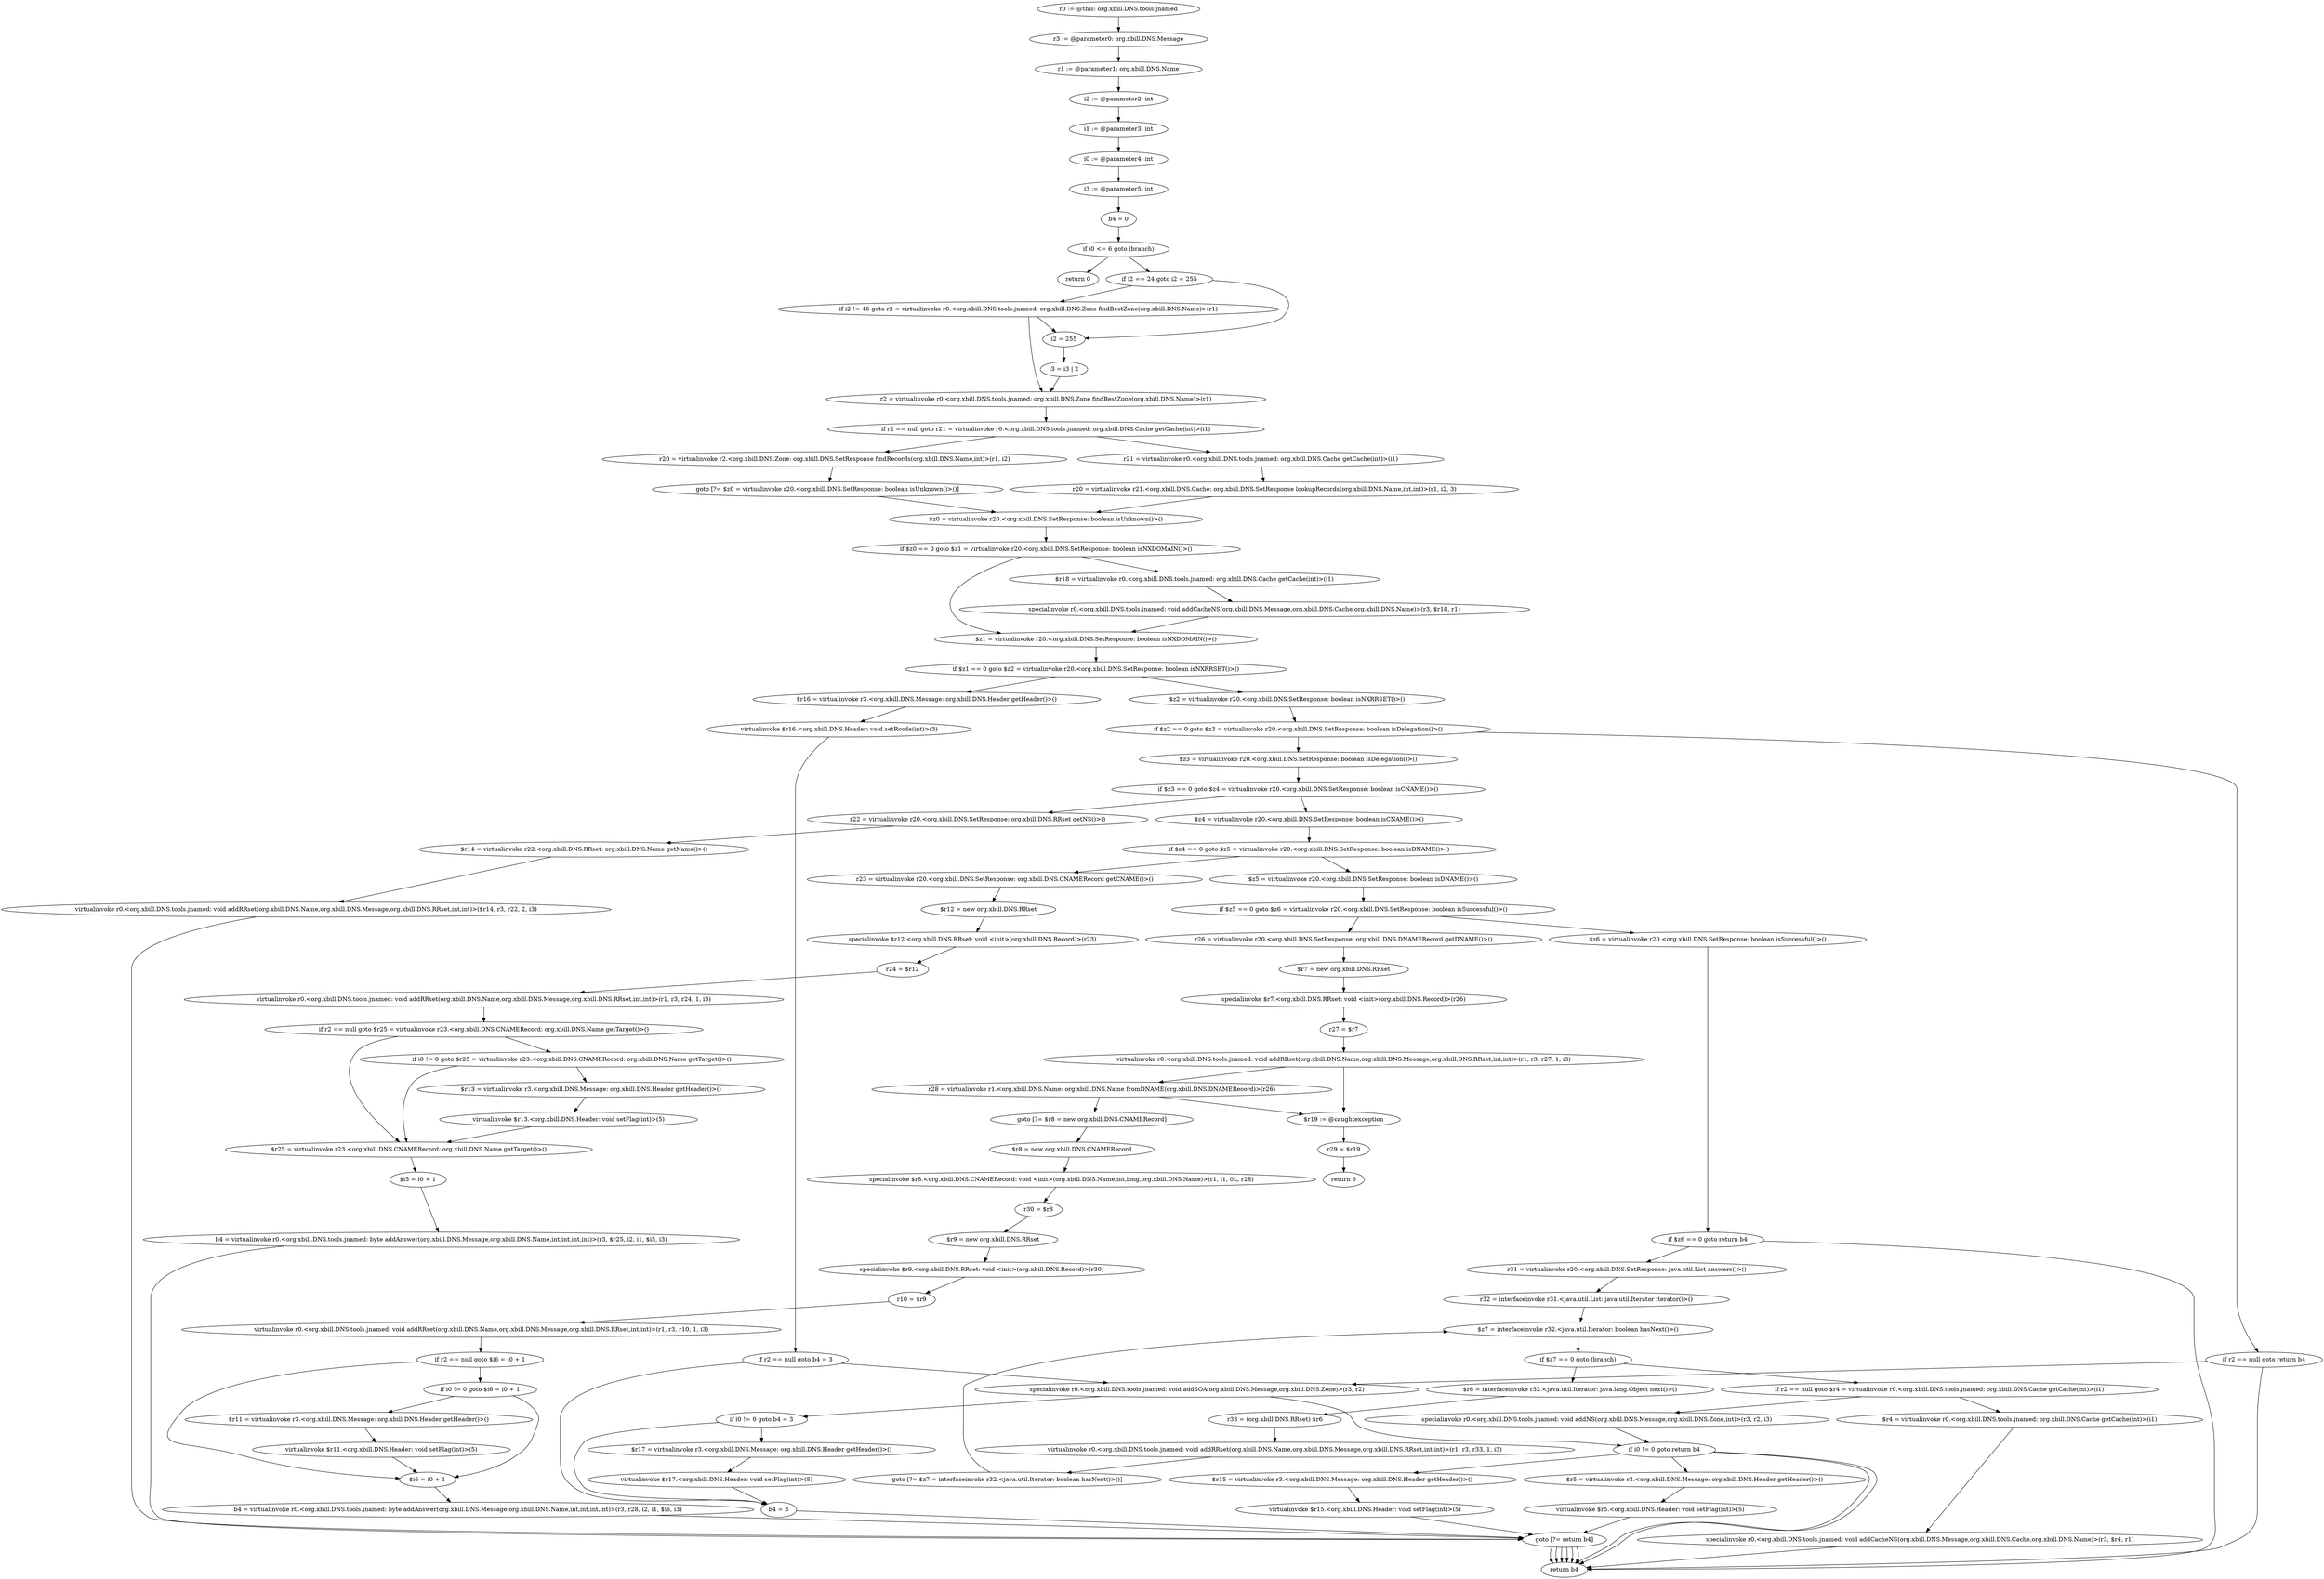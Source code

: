 digraph "unitGraph" {
    "r0 := @this: org.xbill.DNS.tools.jnamed"
    "r3 := @parameter0: org.xbill.DNS.Message"
    "r1 := @parameter1: org.xbill.DNS.Name"
    "i2 := @parameter2: int"
    "i1 := @parameter3: int"
    "i0 := @parameter4: int"
    "i3 := @parameter5: int"
    "b4 = 0"
    "if i0 <= 6 goto (branch)"
    "return 0"
    "if i2 == 24 goto i2 = 255"
    "if i2 != 46 goto r2 = virtualinvoke r0.<org.xbill.DNS.tools.jnamed: org.xbill.DNS.Zone findBestZone(org.xbill.DNS.Name)>(r1)"
    "i2 = 255"
    "i3 = i3 | 2"
    "r2 = virtualinvoke r0.<org.xbill.DNS.tools.jnamed: org.xbill.DNS.Zone findBestZone(org.xbill.DNS.Name)>(r1)"
    "if r2 == null goto r21 = virtualinvoke r0.<org.xbill.DNS.tools.jnamed: org.xbill.DNS.Cache getCache(int)>(i1)"
    "r20 = virtualinvoke r2.<org.xbill.DNS.Zone: org.xbill.DNS.SetResponse findRecords(org.xbill.DNS.Name,int)>(r1, i2)"
    "goto [?= $z0 = virtualinvoke r20.<org.xbill.DNS.SetResponse: boolean isUnknown()>()]"
    "r21 = virtualinvoke r0.<org.xbill.DNS.tools.jnamed: org.xbill.DNS.Cache getCache(int)>(i1)"
    "r20 = virtualinvoke r21.<org.xbill.DNS.Cache: org.xbill.DNS.SetResponse lookupRecords(org.xbill.DNS.Name,int,int)>(r1, i2, 3)"
    "$z0 = virtualinvoke r20.<org.xbill.DNS.SetResponse: boolean isUnknown()>()"
    "if $z0 == 0 goto $z1 = virtualinvoke r20.<org.xbill.DNS.SetResponse: boolean isNXDOMAIN()>()"
    "$r18 = virtualinvoke r0.<org.xbill.DNS.tools.jnamed: org.xbill.DNS.Cache getCache(int)>(i1)"
    "specialinvoke r0.<org.xbill.DNS.tools.jnamed: void addCacheNS(org.xbill.DNS.Message,org.xbill.DNS.Cache,org.xbill.DNS.Name)>(r3, $r18, r1)"
    "$z1 = virtualinvoke r20.<org.xbill.DNS.SetResponse: boolean isNXDOMAIN()>()"
    "if $z1 == 0 goto $z2 = virtualinvoke r20.<org.xbill.DNS.SetResponse: boolean isNXRRSET()>()"
    "$r16 = virtualinvoke r3.<org.xbill.DNS.Message: org.xbill.DNS.Header getHeader()>()"
    "virtualinvoke $r16.<org.xbill.DNS.Header: void setRcode(int)>(3)"
    "if r2 == null goto b4 = 3"
    "specialinvoke r0.<org.xbill.DNS.tools.jnamed: void addSOA(org.xbill.DNS.Message,org.xbill.DNS.Zone)>(r3, r2)"
    "if i0 != 0 goto b4 = 3"
    "$r17 = virtualinvoke r3.<org.xbill.DNS.Message: org.xbill.DNS.Header getHeader()>()"
    "virtualinvoke $r17.<org.xbill.DNS.Header: void setFlag(int)>(5)"
    "b4 = 3"
    "goto [?= return b4]"
    "$z2 = virtualinvoke r20.<org.xbill.DNS.SetResponse: boolean isNXRRSET()>()"
    "if $z2 == 0 goto $z3 = virtualinvoke r20.<org.xbill.DNS.SetResponse: boolean isDelegation()>()"
    "if r2 == null goto return b4"
    "if i0 != 0 goto return b4"
    "$r15 = virtualinvoke r3.<org.xbill.DNS.Message: org.xbill.DNS.Header getHeader()>()"
    "virtualinvoke $r15.<org.xbill.DNS.Header: void setFlag(int)>(5)"
    "$z3 = virtualinvoke r20.<org.xbill.DNS.SetResponse: boolean isDelegation()>()"
    "if $z3 == 0 goto $z4 = virtualinvoke r20.<org.xbill.DNS.SetResponse: boolean isCNAME()>()"
    "r22 = virtualinvoke r20.<org.xbill.DNS.SetResponse: org.xbill.DNS.RRset getNS()>()"
    "$r14 = virtualinvoke r22.<org.xbill.DNS.RRset: org.xbill.DNS.Name getName()>()"
    "virtualinvoke r0.<org.xbill.DNS.tools.jnamed: void addRRset(org.xbill.DNS.Name,org.xbill.DNS.Message,org.xbill.DNS.RRset,int,int)>($r14, r3, r22, 2, i3)"
    "$z4 = virtualinvoke r20.<org.xbill.DNS.SetResponse: boolean isCNAME()>()"
    "if $z4 == 0 goto $z5 = virtualinvoke r20.<org.xbill.DNS.SetResponse: boolean isDNAME()>()"
    "r23 = virtualinvoke r20.<org.xbill.DNS.SetResponse: org.xbill.DNS.CNAMERecord getCNAME()>()"
    "$r12 = new org.xbill.DNS.RRset"
    "specialinvoke $r12.<org.xbill.DNS.RRset: void <init>(org.xbill.DNS.Record)>(r23)"
    "r24 = $r12"
    "virtualinvoke r0.<org.xbill.DNS.tools.jnamed: void addRRset(org.xbill.DNS.Name,org.xbill.DNS.Message,org.xbill.DNS.RRset,int,int)>(r1, r3, r24, 1, i3)"
    "if r2 == null goto $r25 = virtualinvoke r23.<org.xbill.DNS.CNAMERecord: org.xbill.DNS.Name getTarget()>()"
    "if i0 != 0 goto $r25 = virtualinvoke r23.<org.xbill.DNS.CNAMERecord: org.xbill.DNS.Name getTarget()>()"
    "$r13 = virtualinvoke r3.<org.xbill.DNS.Message: org.xbill.DNS.Header getHeader()>()"
    "virtualinvoke $r13.<org.xbill.DNS.Header: void setFlag(int)>(5)"
    "$r25 = virtualinvoke r23.<org.xbill.DNS.CNAMERecord: org.xbill.DNS.Name getTarget()>()"
    "$i5 = i0 + 1"
    "b4 = virtualinvoke r0.<org.xbill.DNS.tools.jnamed: byte addAnswer(org.xbill.DNS.Message,org.xbill.DNS.Name,int,int,int,int)>(r3, $r25, i2, i1, $i5, i3)"
    "$z5 = virtualinvoke r20.<org.xbill.DNS.SetResponse: boolean isDNAME()>()"
    "if $z5 == 0 goto $z6 = virtualinvoke r20.<org.xbill.DNS.SetResponse: boolean isSuccessful()>()"
    "r26 = virtualinvoke r20.<org.xbill.DNS.SetResponse: org.xbill.DNS.DNAMERecord getDNAME()>()"
    "$r7 = new org.xbill.DNS.RRset"
    "specialinvoke $r7.<org.xbill.DNS.RRset: void <init>(org.xbill.DNS.Record)>(r26)"
    "r27 = $r7"
    "virtualinvoke r0.<org.xbill.DNS.tools.jnamed: void addRRset(org.xbill.DNS.Name,org.xbill.DNS.Message,org.xbill.DNS.RRset,int,int)>(r1, r3, r27, 1, i3)"
    "r28 = virtualinvoke r1.<org.xbill.DNS.Name: org.xbill.DNS.Name fromDNAME(org.xbill.DNS.DNAMERecord)>(r26)"
    "goto [?= $r8 = new org.xbill.DNS.CNAMERecord]"
    "$r19 := @caughtexception"
    "r29 = $r19"
    "return 6"
    "$r8 = new org.xbill.DNS.CNAMERecord"
    "specialinvoke $r8.<org.xbill.DNS.CNAMERecord: void <init>(org.xbill.DNS.Name,int,long,org.xbill.DNS.Name)>(r1, i1, 0L, r28)"
    "r30 = $r8"
    "$r9 = new org.xbill.DNS.RRset"
    "specialinvoke $r9.<org.xbill.DNS.RRset: void <init>(org.xbill.DNS.Record)>(r30)"
    "r10 = $r9"
    "virtualinvoke r0.<org.xbill.DNS.tools.jnamed: void addRRset(org.xbill.DNS.Name,org.xbill.DNS.Message,org.xbill.DNS.RRset,int,int)>(r1, r3, r10, 1, i3)"
    "if r2 == null goto $i6 = i0 + 1"
    "if i0 != 0 goto $i6 = i0 + 1"
    "$r11 = virtualinvoke r3.<org.xbill.DNS.Message: org.xbill.DNS.Header getHeader()>()"
    "virtualinvoke $r11.<org.xbill.DNS.Header: void setFlag(int)>(5)"
    "$i6 = i0 + 1"
    "b4 = virtualinvoke r0.<org.xbill.DNS.tools.jnamed: byte addAnswer(org.xbill.DNS.Message,org.xbill.DNS.Name,int,int,int,int)>(r3, r28, i2, i1, $i6, i3)"
    "$z6 = virtualinvoke r20.<org.xbill.DNS.SetResponse: boolean isSuccessful()>()"
    "if $z6 == 0 goto return b4"
    "r31 = virtualinvoke r20.<org.xbill.DNS.SetResponse: java.util.List answers()>()"
    "r32 = interfaceinvoke r31.<java.util.List: java.util.Iterator iterator()>()"
    "$z7 = interfaceinvoke r32.<java.util.Iterator: boolean hasNext()>()"
    "if $z7 == 0 goto (branch)"
    "$r6 = interfaceinvoke r32.<java.util.Iterator: java.lang.Object next()>()"
    "r33 = (org.xbill.DNS.RRset) $r6"
    "virtualinvoke r0.<org.xbill.DNS.tools.jnamed: void addRRset(org.xbill.DNS.Name,org.xbill.DNS.Message,org.xbill.DNS.RRset,int,int)>(r1, r3, r33, 1, i3)"
    "goto [?= $z7 = interfaceinvoke r32.<java.util.Iterator: boolean hasNext()>()]"
    "if r2 == null goto $r4 = virtualinvoke r0.<org.xbill.DNS.tools.jnamed: org.xbill.DNS.Cache getCache(int)>(i1)"
    "specialinvoke r0.<org.xbill.DNS.tools.jnamed: void addNS(org.xbill.DNS.Message,org.xbill.DNS.Zone,int)>(r3, r2, i3)"
    "$r5 = virtualinvoke r3.<org.xbill.DNS.Message: org.xbill.DNS.Header getHeader()>()"
    "virtualinvoke $r5.<org.xbill.DNS.Header: void setFlag(int)>(5)"
    "$r4 = virtualinvoke r0.<org.xbill.DNS.tools.jnamed: org.xbill.DNS.Cache getCache(int)>(i1)"
    "specialinvoke r0.<org.xbill.DNS.tools.jnamed: void addCacheNS(org.xbill.DNS.Message,org.xbill.DNS.Cache,org.xbill.DNS.Name)>(r3, $r4, r1)"
    "return b4"
    "r0 := @this: org.xbill.DNS.tools.jnamed"->"r3 := @parameter0: org.xbill.DNS.Message";
    "r3 := @parameter0: org.xbill.DNS.Message"->"r1 := @parameter1: org.xbill.DNS.Name";
    "r1 := @parameter1: org.xbill.DNS.Name"->"i2 := @parameter2: int";
    "i2 := @parameter2: int"->"i1 := @parameter3: int";
    "i1 := @parameter3: int"->"i0 := @parameter4: int";
    "i0 := @parameter4: int"->"i3 := @parameter5: int";
    "i3 := @parameter5: int"->"b4 = 0";
    "b4 = 0"->"if i0 <= 6 goto (branch)";
    "if i0 <= 6 goto (branch)"->"return 0";
    "if i0 <= 6 goto (branch)"->"if i2 == 24 goto i2 = 255";
    "if i2 == 24 goto i2 = 255"->"if i2 != 46 goto r2 = virtualinvoke r0.<org.xbill.DNS.tools.jnamed: org.xbill.DNS.Zone findBestZone(org.xbill.DNS.Name)>(r1)";
    "if i2 == 24 goto i2 = 255"->"i2 = 255";
    "if i2 != 46 goto r2 = virtualinvoke r0.<org.xbill.DNS.tools.jnamed: org.xbill.DNS.Zone findBestZone(org.xbill.DNS.Name)>(r1)"->"i2 = 255";
    "if i2 != 46 goto r2 = virtualinvoke r0.<org.xbill.DNS.tools.jnamed: org.xbill.DNS.Zone findBestZone(org.xbill.DNS.Name)>(r1)"->"r2 = virtualinvoke r0.<org.xbill.DNS.tools.jnamed: org.xbill.DNS.Zone findBestZone(org.xbill.DNS.Name)>(r1)";
    "i2 = 255"->"i3 = i3 | 2";
    "i3 = i3 | 2"->"r2 = virtualinvoke r0.<org.xbill.DNS.tools.jnamed: org.xbill.DNS.Zone findBestZone(org.xbill.DNS.Name)>(r1)";
    "r2 = virtualinvoke r0.<org.xbill.DNS.tools.jnamed: org.xbill.DNS.Zone findBestZone(org.xbill.DNS.Name)>(r1)"->"if r2 == null goto r21 = virtualinvoke r0.<org.xbill.DNS.tools.jnamed: org.xbill.DNS.Cache getCache(int)>(i1)";
    "if r2 == null goto r21 = virtualinvoke r0.<org.xbill.DNS.tools.jnamed: org.xbill.DNS.Cache getCache(int)>(i1)"->"r20 = virtualinvoke r2.<org.xbill.DNS.Zone: org.xbill.DNS.SetResponse findRecords(org.xbill.DNS.Name,int)>(r1, i2)";
    "if r2 == null goto r21 = virtualinvoke r0.<org.xbill.DNS.tools.jnamed: org.xbill.DNS.Cache getCache(int)>(i1)"->"r21 = virtualinvoke r0.<org.xbill.DNS.tools.jnamed: org.xbill.DNS.Cache getCache(int)>(i1)";
    "r20 = virtualinvoke r2.<org.xbill.DNS.Zone: org.xbill.DNS.SetResponse findRecords(org.xbill.DNS.Name,int)>(r1, i2)"->"goto [?= $z0 = virtualinvoke r20.<org.xbill.DNS.SetResponse: boolean isUnknown()>()]";
    "goto [?= $z0 = virtualinvoke r20.<org.xbill.DNS.SetResponse: boolean isUnknown()>()]"->"$z0 = virtualinvoke r20.<org.xbill.DNS.SetResponse: boolean isUnknown()>()";
    "r21 = virtualinvoke r0.<org.xbill.DNS.tools.jnamed: org.xbill.DNS.Cache getCache(int)>(i1)"->"r20 = virtualinvoke r21.<org.xbill.DNS.Cache: org.xbill.DNS.SetResponse lookupRecords(org.xbill.DNS.Name,int,int)>(r1, i2, 3)";
    "r20 = virtualinvoke r21.<org.xbill.DNS.Cache: org.xbill.DNS.SetResponse lookupRecords(org.xbill.DNS.Name,int,int)>(r1, i2, 3)"->"$z0 = virtualinvoke r20.<org.xbill.DNS.SetResponse: boolean isUnknown()>()";
    "$z0 = virtualinvoke r20.<org.xbill.DNS.SetResponse: boolean isUnknown()>()"->"if $z0 == 0 goto $z1 = virtualinvoke r20.<org.xbill.DNS.SetResponse: boolean isNXDOMAIN()>()";
    "if $z0 == 0 goto $z1 = virtualinvoke r20.<org.xbill.DNS.SetResponse: boolean isNXDOMAIN()>()"->"$r18 = virtualinvoke r0.<org.xbill.DNS.tools.jnamed: org.xbill.DNS.Cache getCache(int)>(i1)";
    "if $z0 == 0 goto $z1 = virtualinvoke r20.<org.xbill.DNS.SetResponse: boolean isNXDOMAIN()>()"->"$z1 = virtualinvoke r20.<org.xbill.DNS.SetResponse: boolean isNXDOMAIN()>()";
    "$r18 = virtualinvoke r0.<org.xbill.DNS.tools.jnamed: org.xbill.DNS.Cache getCache(int)>(i1)"->"specialinvoke r0.<org.xbill.DNS.tools.jnamed: void addCacheNS(org.xbill.DNS.Message,org.xbill.DNS.Cache,org.xbill.DNS.Name)>(r3, $r18, r1)";
    "specialinvoke r0.<org.xbill.DNS.tools.jnamed: void addCacheNS(org.xbill.DNS.Message,org.xbill.DNS.Cache,org.xbill.DNS.Name)>(r3, $r18, r1)"->"$z1 = virtualinvoke r20.<org.xbill.DNS.SetResponse: boolean isNXDOMAIN()>()";
    "$z1 = virtualinvoke r20.<org.xbill.DNS.SetResponse: boolean isNXDOMAIN()>()"->"if $z1 == 0 goto $z2 = virtualinvoke r20.<org.xbill.DNS.SetResponse: boolean isNXRRSET()>()";
    "if $z1 == 0 goto $z2 = virtualinvoke r20.<org.xbill.DNS.SetResponse: boolean isNXRRSET()>()"->"$r16 = virtualinvoke r3.<org.xbill.DNS.Message: org.xbill.DNS.Header getHeader()>()";
    "if $z1 == 0 goto $z2 = virtualinvoke r20.<org.xbill.DNS.SetResponse: boolean isNXRRSET()>()"->"$z2 = virtualinvoke r20.<org.xbill.DNS.SetResponse: boolean isNXRRSET()>()";
    "$r16 = virtualinvoke r3.<org.xbill.DNS.Message: org.xbill.DNS.Header getHeader()>()"->"virtualinvoke $r16.<org.xbill.DNS.Header: void setRcode(int)>(3)";
    "virtualinvoke $r16.<org.xbill.DNS.Header: void setRcode(int)>(3)"->"if r2 == null goto b4 = 3";
    "if r2 == null goto b4 = 3"->"specialinvoke r0.<org.xbill.DNS.tools.jnamed: void addSOA(org.xbill.DNS.Message,org.xbill.DNS.Zone)>(r3, r2)";
    "if r2 == null goto b4 = 3"->"b4 = 3";
    "specialinvoke r0.<org.xbill.DNS.tools.jnamed: void addSOA(org.xbill.DNS.Message,org.xbill.DNS.Zone)>(r3, r2)"->"if i0 != 0 goto b4 = 3";
    "if i0 != 0 goto b4 = 3"->"$r17 = virtualinvoke r3.<org.xbill.DNS.Message: org.xbill.DNS.Header getHeader()>()";
    "if i0 != 0 goto b4 = 3"->"b4 = 3";
    "$r17 = virtualinvoke r3.<org.xbill.DNS.Message: org.xbill.DNS.Header getHeader()>()"->"virtualinvoke $r17.<org.xbill.DNS.Header: void setFlag(int)>(5)";
    "virtualinvoke $r17.<org.xbill.DNS.Header: void setFlag(int)>(5)"->"b4 = 3";
    "b4 = 3"->"goto [?= return b4]";
    "goto [?= return b4]"->"return b4";
    "$z2 = virtualinvoke r20.<org.xbill.DNS.SetResponse: boolean isNXRRSET()>()"->"if $z2 == 0 goto $z3 = virtualinvoke r20.<org.xbill.DNS.SetResponse: boolean isDelegation()>()";
    "if $z2 == 0 goto $z3 = virtualinvoke r20.<org.xbill.DNS.SetResponse: boolean isDelegation()>()"->"if r2 == null goto return b4";
    "if $z2 == 0 goto $z3 = virtualinvoke r20.<org.xbill.DNS.SetResponse: boolean isDelegation()>()"->"$z3 = virtualinvoke r20.<org.xbill.DNS.SetResponse: boolean isDelegation()>()";
    "if r2 == null goto return b4"->"specialinvoke r0.<org.xbill.DNS.tools.jnamed: void addSOA(org.xbill.DNS.Message,org.xbill.DNS.Zone)>(r3, r2)";
    "if r2 == null goto return b4"->"return b4";
    "specialinvoke r0.<org.xbill.DNS.tools.jnamed: void addSOA(org.xbill.DNS.Message,org.xbill.DNS.Zone)>(r3, r2)"->"if i0 != 0 goto return b4";
    "if i0 != 0 goto return b4"->"$r15 = virtualinvoke r3.<org.xbill.DNS.Message: org.xbill.DNS.Header getHeader()>()";
    "if i0 != 0 goto return b4"->"return b4";
    "$r15 = virtualinvoke r3.<org.xbill.DNS.Message: org.xbill.DNS.Header getHeader()>()"->"virtualinvoke $r15.<org.xbill.DNS.Header: void setFlag(int)>(5)";
    "virtualinvoke $r15.<org.xbill.DNS.Header: void setFlag(int)>(5)"->"goto [?= return b4]";
    "goto [?= return b4]"->"return b4";
    "$z3 = virtualinvoke r20.<org.xbill.DNS.SetResponse: boolean isDelegation()>()"->"if $z3 == 0 goto $z4 = virtualinvoke r20.<org.xbill.DNS.SetResponse: boolean isCNAME()>()";
    "if $z3 == 0 goto $z4 = virtualinvoke r20.<org.xbill.DNS.SetResponse: boolean isCNAME()>()"->"r22 = virtualinvoke r20.<org.xbill.DNS.SetResponse: org.xbill.DNS.RRset getNS()>()";
    "if $z3 == 0 goto $z4 = virtualinvoke r20.<org.xbill.DNS.SetResponse: boolean isCNAME()>()"->"$z4 = virtualinvoke r20.<org.xbill.DNS.SetResponse: boolean isCNAME()>()";
    "r22 = virtualinvoke r20.<org.xbill.DNS.SetResponse: org.xbill.DNS.RRset getNS()>()"->"$r14 = virtualinvoke r22.<org.xbill.DNS.RRset: org.xbill.DNS.Name getName()>()";
    "$r14 = virtualinvoke r22.<org.xbill.DNS.RRset: org.xbill.DNS.Name getName()>()"->"virtualinvoke r0.<org.xbill.DNS.tools.jnamed: void addRRset(org.xbill.DNS.Name,org.xbill.DNS.Message,org.xbill.DNS.RRset,int,int)>($r14, r3, r22, 2, i3)";
    "virtualinvoke r0.<org.xbill.DNS.tools.jnamed: void addRRset(org.xbill.DNS.Name,org.xbill.DNS.Message,org.xbill.DNS.RRset,int,int)>($r14, r3, r22, 2, i3)"->"goto [?= return b4]";
    "goto [?= return b4]"->"return b4";
    "$z4 = virtualinvoke r20.<org.xbill.DNS.SetResponse: boolean isCNAME()>()"->"if $z4 == 0 goto $z5 = virtualinvoke r20.<org.xbill.DNS.SetResponse: boolean isDNAME()>()";
    "if $z4 == 0 goto $z5 = virtualinvoke r20.<org.xbill.DNS.SetResponse: boolean isDNAME()>()"->"r23 = virtualinvoke r20.<org.xbill.DNS.SetResponse: org.xbill.DNS.CNAMERecord getCNAME()>()";
    "if $z4 == 0 goto $z5 = virtualinvoke r20.<org.xbill.DNS.SetResponse: boolean isDNAME()>()"->"$z5 = virtualinvoke r20.<org.xbill.DNS.SetResponse: boolean isDNAME()>()";
    "r23 = virtualinvoke r20.<org.xbill.DNS.SetResponse: org.xbill.DNS.CNAMERecord getCNAME()>()"->"$r12 = new org.xbill.DNS.RRset";
    "$r12 = new org.xbill.DNS.RRset"->"specialinvoke $r12.<org.xbill.DNS.RRset: void <init>(org.xbill.DNS.Record)>(r23)";
    "specialinvoke $r12.<org.xbill.DNS.RRset: void <init>(org.xbill.DNS.Record)>(r23)"->"r24 = $r12";
    "r24 = $r12"->"virtualinvoke r0.<org.xbill.DNS.tools.jnamed: void addRRset(org.xbill.DNS.Name,org.xbill.DNS.Message,org.xbill.DNS.RRset,int,int)>(r1, r3, r24, 1, i3)";
    "virtualinvoke r0.<org.xbill.DNS.tools.jnamed: void addRRset(org.xbill.DNS.Name,org.xbill.DNS.Message,org.xbill.DNS.RRset,int,int)>(r1, r3, r24, 1, i3)"->"if r2 == null goto $r25 = virtualinvoke r23.<org.xbill.DNS.CNAMERecord: org.xbill.DNS.Name getTarget()>()";
    "if r2 == null goto $r25 = virtualinvoke r23.<org.xbill.DNS.CNAMERecord: org.xbill.DNS.Name getTarget()>()"->"if i0 != 0 goto $r25 = virtualinvoke r23.<org.xbill.DNS.CNAMERecord: org.xbill.DNS.Name getTarget()>()";
    "if r2 == null goto $r25 = virtualinvoke r23.<org.xbill.DNS.CNAMERecord: org.xbill.DNS.Name getTarget()>()"->"$r25 = virtualinvoke r23.<org.xbill.DNS.CNAMERecord: org.xbill.DNS.Name getTarget()>()";
    "if i0 != 0 goto $r25 = virtualinvoke r23.<org.xbill.DNS.CNAMERecord: org.xbill.DNS.Name getTarget()>()"->"$r13 = virtualinvoke r3.<org.xbill.DNS.Message: org.xbill.DNS.Header getHeader()>()";
    "if i0 != 0 goto $r25 = virtualinvoke r23.<org.xbill.DNS.CNAMERecord: org.xbill.DNS.Name getTarget()>()"->"$r25 = virtualinvoke r23.<org.xbill.DNS.CNAMERecord: org.xbill.DNS.Name getTarget()>()";
    "$r13 = virtualinvoke r3.<org.xbill.DNS.Message: org.xbill.DNS.Header getHeader()>()"->"virtualinvoke $r13.<org.xbill.DNS.Header: void setFlag(int)>(5)";
    "virtualinvoke $r13.<org.xbill.DNS.Header: void setFlag(int)>(5)"->"$r25 = virtualinvoke r23.<org.xbill.DNS.CNAMERecord: org.xbill.DNS.Name getTarget()>()";
    "$r25 = virtualinvoke r23.<org.xbill.DNS.CNAMERecord: org.xbill.DNS.Name getTarget()>()"->"$i5 = i0 + 1";
    "$i5 = i0 + 1"->"b4 = virtualinvoke r0.<org.xbill.DNS.tools.jnamed: byte addAnswer(org.xbill.DNS.Message,org.xbill.DNS.Name,int,int,int,int)>(r3, $r25, i2, i1, $i5, i3)";
    "b4 = virtualinvoke r0.<org.xbill.DNS.tools.jnamed: byte addAnswer(org.xbill.DNS.Message,org.xbill.DNS.Name,int,int,int,int)>(r3, $r25, i2, i1, $i5, i3)"->"goto [?= return b4]";
    "goto [?= return b4]"->"return b4";
    "$z5 = virtualinvoke r20.<org.xbill.DNS.SetResponse: boolean isDNAME()>()"->"if $z5 == 0 goto $z6 = virtualinvoke r20.<org.xbill.DNS.SetResponse: boolean isSuccessful()>()";
    "if $z5 == 0 goto $z6 = virtualinvoke r20.<org.xbill.DNS.SetResponse: boolean isSuccessful()>()"->"r26 = virtualinvoke r20.<org.xbill.DNS.SetResponse: org.xbill.DNS.DNAMERecord getDNAME()>()";
    "if $z5 == 0 goto $z6 = virtualinvoke r20.<org.xbill.DNS.SetResponse: boolean isSuccessful()>()"->"$z6 = virtualinvoke r20.<org.xbill.DNS.SetResponse: boolean isSuccessful()>()";
    "r26 = virtualinvoke r20.<org.xbill.DNS.SetResponse: org.xbill.DNS.DNAMERecord getDNAME()>()"->"$r7 = new org.xbill.DNS.RRset";
    "$r7 = new org.xbill.DNS.RRset"->"specialinvoke $r7.<org.xbill.DNS.RRset: void <init>(org.xbill.DNS.Record)>(r26)";
    "specialinvoke $r7.<org.xbill.DNS.RRset: void <init>(org.xbill.DNS.Record)>(r26)"->"r27 = $r7";
    "r27 = $r7"->"virtualinvoke r0.<org.xbill.DNS.tools.jnamed: void addRRset(org.xbill.DNS.Name,org.xbill.DNS.Message,org.xbill.DNS.RRset,int,int)>(r1, r3, r27, 1, i3)";
    "virtualinvoke r0.<org.xbill.DNS.tools.jnamed: void addRRset(org.xbill.DNS.Name,org.xbill.DNS.Message,org.xbill.DNS.RRset,int,int)>(r1, r3, r27, 1, i3)"->"r28 = virtualinvoke r1.<org.xbill.DNS.Name: org.xbill.DNS.Name fromDNAME(org.xbill.DNS.DNAMERecord)>(r26)";
    "virtualinvoke r0.<org.xbill.DNS.tools.jnamed: void addRRset(org.xbill.DNS.Name,org.xbill.DNS.Message,org.xbill.DNS.RRset,int,int)>(r1, r3, r27, 1, i3)"->"$r19 := @caughtexception";
    "r28 = virtualinvoke r1.<org.xbill.DNS.Name: org.xbill.DNS.Name fromDNAME(org.xbill.DNS.DNAMERecord)>(r26)"->"goto [?= $r8 = new org.xbill.DNS.CNAMERecord]";
    "r28 = virtualinvoke r1.<org.xbill.DNS.Name: org.xbill.DNS.Name fromDNAME(org.xbill.DNS.DNAMERecord)>(r26)"->"$r19 := @caughtexception";
    "goto [?= $r8 = new org.xbill.DNS.CNAMERecord]"->"$r8 = new org.xbill.DNS.CNAMERecord";
    "$r19 := @caughtexception"->"r29 = $r19";
    "r29 = $r19"->"return 6";
    "$r8 = new org.xbill.DNS.CNAMERecord"->"specialinvoke $r8.<org.xbill.DNS.CNAMERecord: void <init>(org.xbill.DNS.Name,int,long,org.xbill.DNS.Name)>(r1, i1, 0L, r28)";
    "specialinvoke $r8.<org.xbill.DNS.CNAMERecord: void <init>(org.xbill.DNS.Name,int,long,org.xbill.DNS.Name)>(r1, i1, 0L, r28)"->"r30 = $r8";
    "r30 = $r8"->"$r9 = new org.xbill.DNS.RRset";
    "$r9 = new org.xbill.DNS.RRset"->"specialinvoke $r9.<org.xbill.DNS.RRset: void <init>(org.xbill.DNS.Record)>(r30)";
    "specialinvoke $r9.<org.xbill.DNS.RRset: void <init>(org.xbill.DNS.Record)>(r30)"->"r10 = $r9";
    "r10 = $r9"->"virtualinvoke r0.<org.xbill.DNS.tools.jnamed: void addRRset(org.xbill.DNS.Name,org.xbill.DNS.Message,org.xbill.DNS.RRset,int,int)>(r1, r3, r10, 1, i3)";
    "virtualinvoke r0.<org.xbill.DNS.tools.jnamed: void addRRset(org.xbill.DNS.Name,org.xbill.DNS.Message,org.xbill.DNS.RRset,int,int)>(r1, r3, r10, 1, i3)"->"if r2 == null goto $i6 = i0 + 1";
    "if r2 == null goto $i6 = i0 + 1"->"if i0 != 0 goto $i6 = i0 + 1";
    "if r2 == null goto $i6 = i0 + 1"->"$i6 = i0 + 1";
    "if i0 != 0 goto $i6 = i0 + 1"->"$r11 = virtualinvoke r3.<org.xbill.DNS.Message: org.xbill.DNS.Header getHeader()>()";
    "if i0 != 0 goto $i6 = i0 + 1"->"$i6 = i0 + 1";
    "$r11 = virtualinvoke r3.<org.xbill.DNS.Message: org.xbill.DNS.Header getHeader()>()"->"virtualinvoke $r11.<org.xbill.DNS.Header: void setFlag(int)>(5)";
    "virtualinvoke $r11.<org.xbill.DNS.Header: void setFlag(int)>(5)"->"$i6 = i0 + 1";
    "$i6 = i0 + 1"->"b4 = virtualinvoke r0.<org.xbill.DNS.tools.jnamed: byte addAnswer(org.xbill.DNS.Message,org.xbill.DNS.Name,int,int,int,int)>(r3, r28, i2, i1, $i6, i3)";
    "b4 = virtualinvoke r0.<org.xbill.DNS.tools.jnamed: byte addAnswer(org.xbill.DNS.Message,org.xbill.DNS.Name,int,int,int,int)>(r3, r28, i2, i1, $i6, i3)"->"goto [?= return b4]";
    "goto [?= return b4]"->"return b4";
    "$z6 = virtualinvoke r20.<org.xbill.DNS.SetResponse: boolean isSuccessful()>()"->"if $z6 == 0 goto return b4";
    "if $z6 == 0 goto return b4"->"r31 = virtualinvoke r20.<org.xbill.DNS.SetResponse: java.util.List answers()>()";
    "if $z6 == 0 goto return b4"->"return b4";
    "r31 = virtualinvoke r20.<org.xbill.DNS.SetResponse: java.util.List answers()>()"->"r32 = interfaceinvoke r31.<java.util.List: java.util.Iterator iterator()>()";
    "r32 = interfaceinvoke r31.<java.util.List: java.util.Iterator iterator()>()"->"$z7 = interfaceinvoke r32.<java.util.Iterator: boolean hasNext()>()";
    "$z7 = interfaceinvoke r32.<java.util.Iterator: boolean hasNext()>()"->"if $z7 == 0 goto (branch)";
    "if $z7 == 0 goto (branch)"->"$r6 = interfaceinvoke r32.<java.util.Iterator: java.lang.Object next()>()";
    "if $z7 == 0 goto (branch)"->"if r2 == null goto $r4 = virtualinvoke r0.<org.xbill.DNS.tools.jnamed: org.xbill.DNS.Cache getCache(int)>(i1)";
    "$r6 = interfaceinvoke r32.<java.util.Iterator: java.lang.Object next()>()"->"r33 = (org.xbill.DNS.RRset) $r6";
    "r33 = (org.xbill.DNS.RRset) $r6"->"virtualinvoke r0.<org.xbill.DNS.tools.jnamed: void addRRset(org.xbill.DNS.Name,org.xbill.DNS.Message,org.xbill.DNS.RRset,int,int)>(r1, r3, r33, 1, i3)";
    "virtualinvoke r0.<org.xbill.DNS.tools.jnamed: void addRRset(org.xbill.DNS.Name,org.xbill.DNS.Message,org.xbill.DNS.RRset,int,int)>(r1, r3, r33, 1, i3)"->"goto [?= $z7 = interfaceinvoke r32.<java.util.Iterator: boolean hasNext()>()]";
    "goto [?= $z7 = interfaceinvoke r32.<java.util.Iterator: boolean hasNext()>()]"->"$z7 = interfaceinvoke r32.<java.util.Iterator: boolean hasNext()>()";
    "if r2 == null goto $r4 = virtualinvoke r0.<org.xbill.DNS.tools.jnamed: org.xbill.DNS.Cache getCache(int)>(i1)"->"specialinvoke r0.<org.xbill.DNS.tools.jnamed: void addNS(org.xbill.DNS.Message,org.xbill.DNS.Zone,int)>(r3, r2, i3)";
    "if r2 == null goto $r4 = virtualinvoke r0.<org.xbill.DNS.tools.jnamed: org.xbill.DNS.Cache getCache(int)>(i1)"->"$r4 = virtualinvoke r0.<org.xbill.DNS.tools.jnamed: org.xbill.DNS.Cache getCache(int)>(i1)";
    "specialinvoke r0.<org.xbill.DNS.tools.jnamed: void addNS(org.xbill.DNS.Message,org.xbill.DNS.Zone,int)>(r3, r2, i3)"->"if i0 != 0 goto return b4";
    "if i0 != 0 goto return b4"->"$r5 = virtualinvoke r3.<org.xbill.DNS.Message: org.xbill.DNS.Header getHeader()>()";
    "if i0 != 0 goto return b4"->"return b4";
    "$r5 = virtualinvoke r3.<org.xbill.DNS.Message: org.xbill.DNS.Header getHeader()>()"->"virtualinvoke $r5.<org.xbill.DNS.Header: void setFlag(int)>(5)";
    "virtualinvoke $r5.<org.xbill.DNS.Header: void setFlag(int)>(5)"->"goto [?= return b4]";
    "goto [?= return b4]"->"return b4";
    "$r4 = virtualinvoke r0.<org.xbill.DNS.tools.jnamed: org.xbill.DNS.Cache getCache(int)>(i1)"->"specialinvoke r0.<org.xbill.DNS.tools.jnamed: void addCacheNS(org.xbill.DNS.Message,org.xbill.DNS.Cache,org.xbill.DNS.Name)>(r3, $r4, r1)";
    "specialinvoke r0.<org.xbill.DNS.tools.jnamed: void addCacheNS(org.xbill.DNS.Message,org.xbill.DNS.Cache,org.xbill.DNS.Name)>(r3, $r4, r1)"->"return b4";
}
